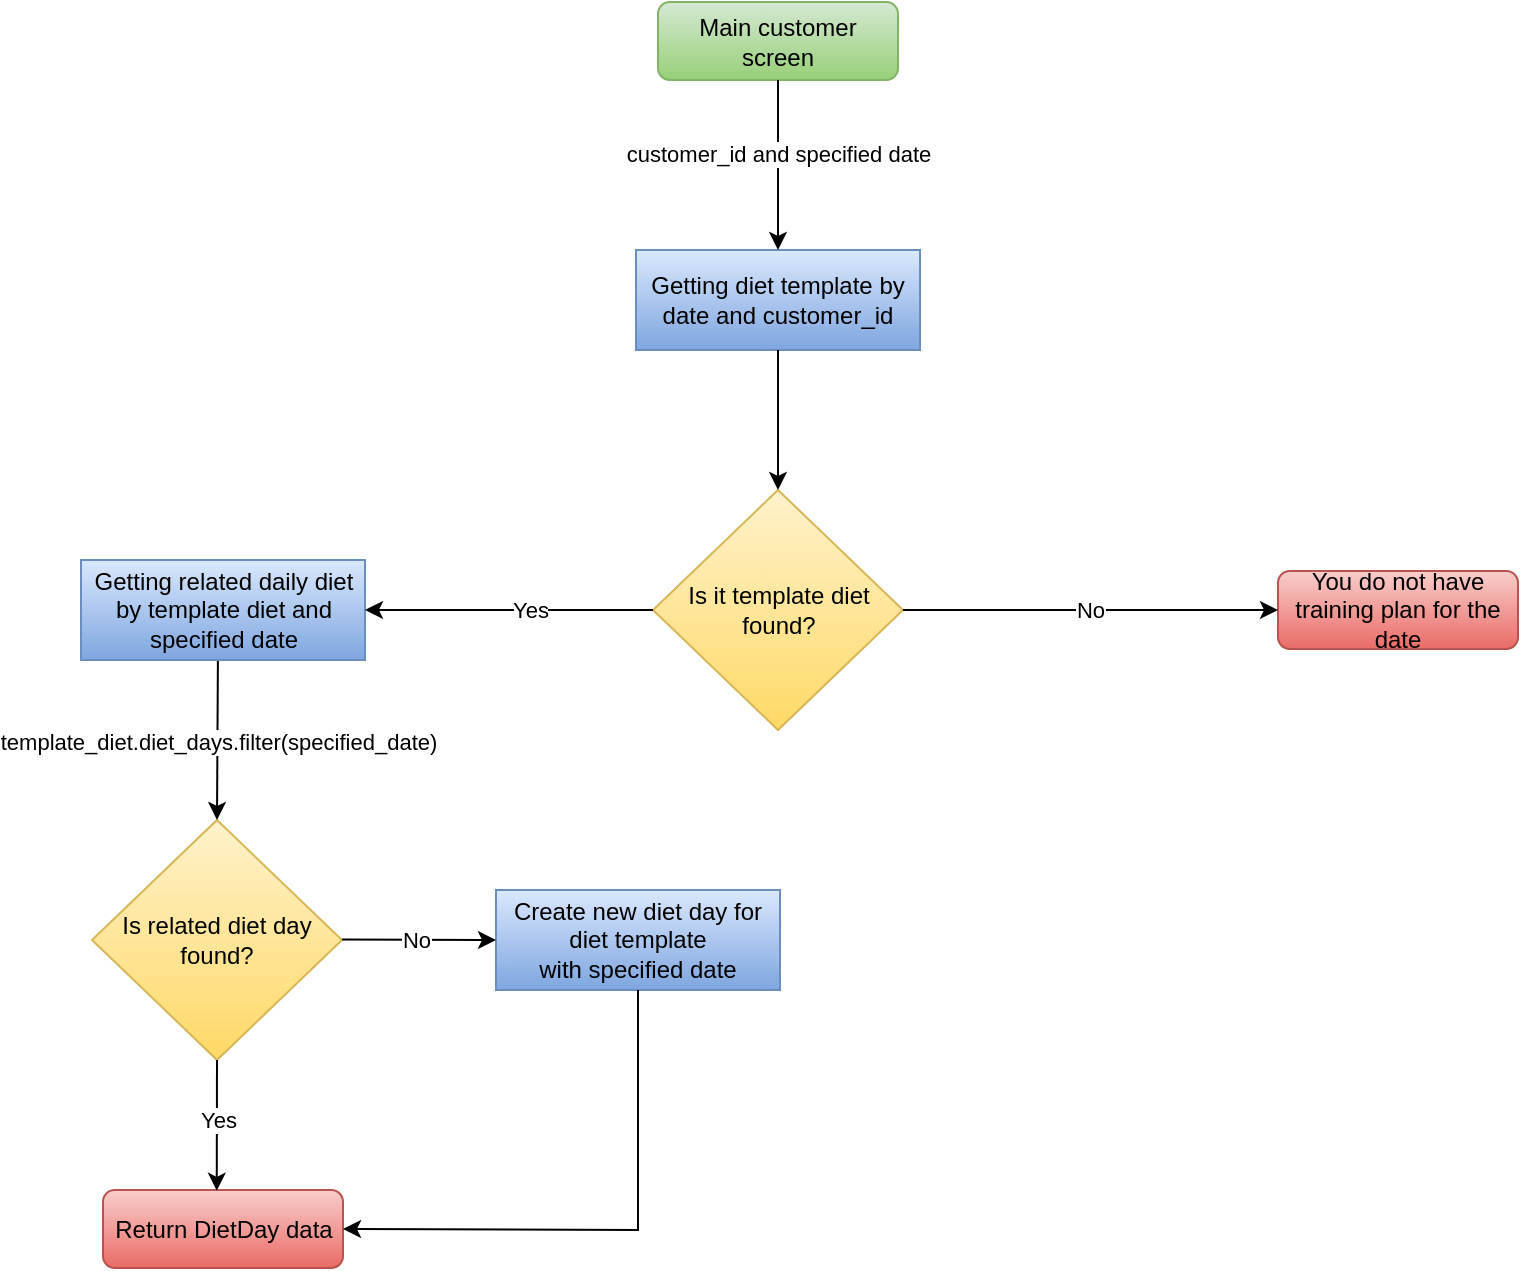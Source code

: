 <mxfile version="24.7.7">
  <diagram name="Страница — 1" id="CsN8JD5v0jE8l4qOuqXD">
    <mxGraphModel dx="1946" dy="892" grid="0" gridSize="10" guides="1" tooltips="1" connect="1" arrows="1" fold="1" page="0" pageScale="1" pageWidth="827" pageHeight="1169" math="0" shadow="0">
      <root>
        <mxCell id="0" />
        <mxCell id="1" parent="0" />
        <mxCell id="BUtJAP7t2aVlMMfw0Nkz-8" value="Is it template diet found?" style="rhombus;whiteSpace=wrap;html=1;fillColor=#fff2cc;gradientColor=#ffd966;strokeColor=#d6b656;" vertex="1" parent="1">
          <mxGeometry x="267.5" y="510" width="125" height="120" as="geometry" />
        </mxCell>
        <mxCell id="BUtJAP7t2aVlMMfw0Nkz-11" value="You do not have training plan for the date" style="rounded=1;whiteSpace=wrap;html=1;fillColor=#f8cecc;gradientColor=#ea6b66;strokeColor=#b85450;" vertex="1" parent="1">
          <mxGeometry x="580" y="550.5" width="120" height="39" as="geometry" />
        </mxCell>
        <mxCell id="BUtJAP7t2aVlMMfw0Nkz-19" value="Main customer screen" style="rounded=1;whiteSpace=wrap;html=1;fillColor=#d5e8d4;strokeColor=#82b366;gradientColor=#97d077;" vertex="1" parent="1">
          <mxGeometry x="270" y="266" width="120" height="39" as="geometry" />
        </mxCell>
        <mxCell id="BUtJAP7t2aVlMMfw0Nkz-20" value="Return DietDay data" style="rounded=1;whiteSpace=wrap;html=1;fillColor=#f8cecc;gradientColor=#ea6b66;strokeColor=#b85450;" vertex="1" parent="1">
          <mxGeometry x="-7.5" y="860" width="120" height="39" as="geometry" />
        </mxCell>
        <mxCell id="BUtJAP7t2aVlMMfw0Nkz-24" value="Is related diet day found?" style="rhombus;whiteSpace=wrap;html=1;fillColor=#fff2cc;gradientColor=#ffd966;strokeColor=#d6b656;" vertex="1" parent="1">
          <mxGeometry x="-13" y="675" width="125" height="120" as="geometry" />
        </mxCell>
        <mxCell id="BUtJAP7t2aVlMMfw0Nkz-25" value="Getting diet template by date and customer_id" style="rounded=0;whiteSpace=wrap;html=1;fillColor=#dae8fc;gradientColor=#7ea6e0;strokeColor=#6c8ebf;" vertex="1" parent="1">
          <mxGeometry x="259" y="390" width="142" height="50" as="geometry" />
        </mxCell>
        <mxCell id="BUtJAP7t2aVlMMfw0Nkz-26" value="Create new diet day for diet template with&amp;nbsp;specified date" style="rounded=0;whiteSpace=wrap;html=1;fillColor=#dae8fc;gradientColor=#7ea6e0;strokeColor=#6c8ebf;" vertex="1" parent="1">
          <mxGeometry x="189" y="710" width="142" height="50" as="geometry" />
        </mxCell>
        <mxCell id="BUtJAP7t2aVlMMfw0Nkz-27" value="Getting related daily diet by template diet and specified date" style="rounded=0;whiteSpace=wrap;html=1;fillColor=#dae8fc;gradientColor=#7ea6e0;strokeColor=#6c8ebf;" vertex="1" parent="1">
          <mxGeometry x="-18.5" y="545" width="142" height="50" as="geometry" />
        </mxCell>
        <mxCell id="BUtJAP7t2aVlMMfw0Nkz-28" value="" style="endArrow=classic;html=1;rounded=0;exitX=0.5;exitY=1;exitDx=0;exitDy=0;" edge="1" parent="1" source="BUtJAP7t2aVlMMfw0Nkz-19">
          <mxGeometry relative="1" as="geometry">
            <mxPoint x="240" y="460" as="sourcePoint" />
            <mxPoint x="330" y="390" as="targetPoint" />
          </mxGeometry>
        </mxCell>
        <mxCell id="BUtJAP7t2aVlMMfw0Nkz-29" value="customer_id and specified date" style="edgeLabel;resizable=0;html=1;;align=center;verticalAlign=middle;" connectable="0" vertex="1" parent="BUtJAP7t2aVlMMfw0Nkz-28">
          <mxGeometry relative="1" as="geometry">
            <mxPoint y="-6" as="offset" />
          </mxGeometry>
        </mxCell>
        <mxCell id="BUtJAP7t2aVlMMfw0Nkz-30" value="" style="endArrow=classic;html=1;rounded=0;exitX=0.5;exitY=1;exitDx=0;exitDy=0;entryX=0.5;entryY=0;entryDx=0;entryDy=0;" edge="1" parent="1" source="BUtJAP7t2aVlMMfw0Nkz-25" target="BUtJAP7t2aVlMMfw0Nkz-8">
          <mxGeometry width="50" height="50" relative="1" as="geometry">
            <mxPoint x="250" y="580" as="sourcePoint" />
            <mxPoint x="300" y="530" as="targetPoint" />
          </mxGeometry>
        </mxCell>
        <mxCell id="BUtJAP7t2aVlMMfw0Nkz-31" value="" style="endArrow=classic;html=1;rounded=0;exitX=0;exitY=0.5;exitDx=0;exitDy=0;entryX=1;entryY=0.5;entryDx=0;entryDy=0;" edge="1" parent="1" source="BUtJAP7t2aVlMMfw0Nkz-8" target="BUtJAP7t2aVlMMfw0Nkz-27">
          <mxGeometry relative="1" as="geometry">
            <mxPoint x="220" y="610" as="sourcePoint" />
            <mxPoint x="320" y="610" as="targetPoint" />
          </mxGeometry>
        </mxCell>
        <mxCell id="BUtJAP7t2aVlMMfw0Nkz-32" value="Yes" style="edgeLabel;resizable=0;html=1;;align=center;verticalAlign=middle;" connectable="0" vertex="1" parent="BUtJAP7t2aVlMMfw0Nkz-31">
          <mxGeometry relative="1" as="geometry">
            <mxPoint x="10" as="offset" />
          </mxGeometry>
        </mxCell>
        <mxCell id="BUtJAP7t2aVlMMfw0Nkz-33" value="" style="endArrow=classic;html=1;rounded=0;entryX=0;entryY=0.5;entryDx=0;entryDy=0;exitX=1;exitY=0.5;exitDx=0;exitDy=0;" edge="1" parent="1" source="BUtJAP7t2aVlMMfw0Nkz-8" target="BUtJAP7t2aVlMMfw0Nkz-11">
          <mxGeometry relative="1" as="geometry">
            <mxPoint x="500" y="610" as="sourcePoint" />
            <mxPoint x="320" y="640" as="targetPoint" />
          </mxGeometry>
        </mxCell>
        <mxCell id="BUtJAP7t2aVlMMfw0Nkz-34" value="No" style="edgeLabel;resizable=0;html=1;;align=center;verticalAlign=middle;" connectable="0" vertex="1" parent="BUtJAP7t2aVlMMfw0Nkz-33">
          <mxGeometry relative="1" as="geometry">
            <mxPoint x="-1" as="offset" />
          </mxGeometry>
        </mxCell>
        <mxCell id="BUtJAP7t2aVlMMfw0Nkz-36" value="" style="endArrow=classic;html=1;rounded=0;exitX=0.475;exitY=0.949;exitDx=0;exitDy=0;exitPerimeter=0;entryX=0.5;entryY=0;entryDx=0;entryDy=0;" edge="1" parent="1" target="BUtJAP7t2aVlMMfw0Nkz-24">
          <mxGeometry relative="1" as="geometry">
            <mxPoint x="49.95" y="595.45" as="sourcePoint" />
            <mxPoint x="50" y="673" as="targetPoint" />
          </mxGeometry>
        </mxCell>
        <mxCell id="BUtJAP7t2aVlMMfw0Nkz-37" value="template_diet.diet_days.filter(specified_date)" style="edgeLabel;resizable=0;html=1;;align=center;verticalAlign=middle;" connectable="0" vertex="1" parent="BUtJAP7t2aVlMMfw0Nkz-36">
          <mxGeometry relative="1" as="geometry" />
        </mxCell>
        <mxCell id="BUtJAP7t2aVlMMfw0Nkz-38" value="" style="endArrow=classic;html=1;rounded=0;exitX=0.5;exitY=1;exitDx=0;exitDy=0;entryX=0.474;entryY=0.01;entryDx=0;entryDy=0;entryPerimeter=0;" edge="1" parent="1" source="BUtJAP7t2aVlMMfw0Nkz-24" target="BUtJAP7t2aVlMMfw0Nkz-20">
          <mxGeometry relative="1" as="geometry">
            <mxPoint x="70" y="820" as="sourcePoint" />
            <mxPoint x="170" y="820" as="targetPoint" />
          </mxGeometry>
        </mxCell>
        <mxCell id="BUtJAP7t2aVlMMfw0Nkz-39" value="Yes" style="edgeLabel;resizable=0;html=1;;align=center;verticalAlign=middle;" connectable="0" vertex="1" parent="BUtJAP7t2aVlMMfw0Nkz-38">
          <mxGeometry relative="1" as="geometry">
            <mxPoint y="-3" as="offset" />
          </mxGeometry>
        </mxCell>
        <mxCell id="BUtJAP7t2aVlMMfw0Nkz-40" value="" style="endArrow=classic;html=1;rounded=0;entryX=0;entryY=0.5;entryDx=0;entryDy=0;" edge="1" parent="1" target="BUtJAP7t2aVlMMfw0Nkz-26">
          <mxGeometry relative="1" as="geometry">
            <mxPoint x="112" y="734.81" as="sourcePoint" />
            <mxPoint x="190" y="735" as="targetPoint" />
          </mxGeometry>
        </mxCell>
        <mxCell id="BUtJAP7t2aVlMMfw0Nkz-41" value="No" style="edgeLabel;resizable=0;html=1;;align=center;verticalAlign=middle;" connectable="0" vertex="1" parent="BUtJAP7t2aVlMMfw0Nkz-40">
          <mxGeometry relative="1" as="geometry">
            <mxPoint x="-2" as="offset" />
          </mxGeometry>
        </mxCell>
        <mxCell id="BUtJAP7t2aVlMMfw0Nkz-42" value="" style="endArrow=classic;html=1;rounded=0;exitX=0.5;exitY=1;exitDx=0;exitDy=0;entryX=1;entryY=0.5;entryDx=0;entryDy=0;" edge="1" parent="1" source="BUtJAP7t2aVlMMfw0Nkz-26" target="BUtJAP7t2aVlMMfw0Nkz-20">
          <mxGeometry width="50" height="50" relative="1" as="geometry">
            <mxPoint x="250" y="899" as="sourcePoint" />
            <mxPoint x="300" y="849" as="targetPoint" />
            <Array as="points">
              <mxPoint x="260" y="880" />
            </Array>
          </mxGeometry>
        </mxCell>
      </root>
    </mxGraphModel>
  </diagram>
</mxfile>
